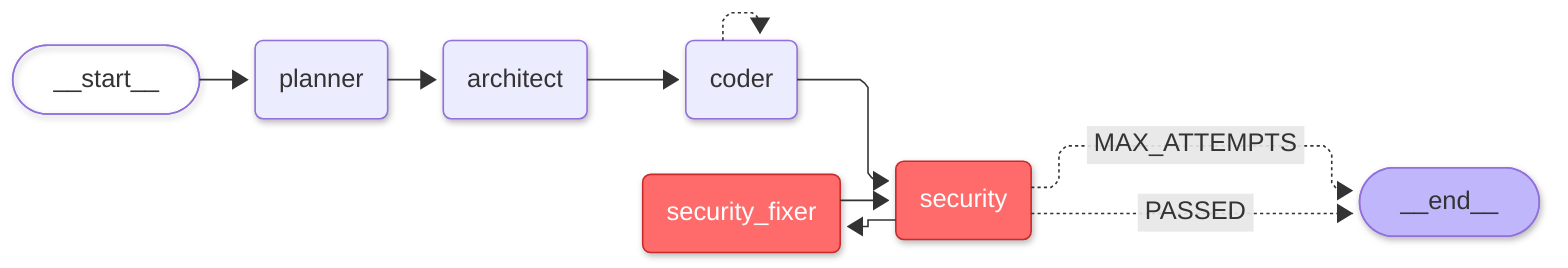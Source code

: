 ---
config:
  flowchart:
    curve: linear
  layout: elk
  look: neo
  theme: default
---
flowchart LR
    __start__(["<p>__start__</p>"]) --> planner("planner")
    planner --> architect("architect")
    architect --> coder("coder")
    coder -.-> coder
    coder --> security("security")
    security -. &nbsp;PASSED&nbsp; .-> __end__(["<p>__end__</p>"])
    security -. &nbsp;MAX_ATTEMPTS&nbsp; .-> __end__
    security --> security_fixer("security_fixer")
    security_fixer --> security
     __start__:::first
     __end__:::last
    classDef default line-height:1.2
    classDef first fill-opacity:0
    classDef last fill:#bfb6fc
    classDef security fill:#ff6b6b,stroke:#c92a2a,color:#fff
    class security,security_fixer security